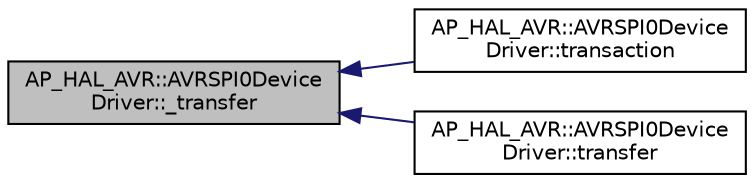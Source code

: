 digraph "AP_HAL_AVR::AVRSPI0DeviceDriver::_transfer"
{
 // INTERACTIVE_SVG=YES
  edge [fontname="Helvetica",fontsize="10",labelfontname="Helvetica",labelfontsize="10"];
  node [fontname="Helvetica",fontsize="10",shape=record];
  rankdir="LR";
  Node1 [label="AP_HAL_AVR::AVRSPI0Device\lDriver::_transfer",height=0.2,width=0.4,color="black", fillcolor="grey75", style="filled" fontcolor="black"];
  Node1 -> Node2 [dir="back",color="midnightblue",fontsize="10",style="solid",fontname="Helvetica"];
  Node2 [label="AP_HAL_AVR::AVRSPI0Device\lDriver::transaction",height=0.2,width=0.4,color="black", fillcolor="white", style="filled",URL="$classAP__HAL__AVR_1_1AVRSPI0DeviceDriver.html#a2837a6a8583ba7f92e0e1826363da5ff"];
  Node1 -> Node3 [dir="back",color="midnightblue",fontsize="10",style="solid",fontname="Helvetica"];
  Node3 [label="AP_HAL_AVR::AVRSPI0Device\lDriver::transfer",height=0.2,width=0.4,color="black", fillcolor="white", style="filled",URL="$classAP__HAL__AVR_1_1AVRSPI0DeviceDriver.html#a2b658c5adf693f04a41046b952b06e4e"];
}
